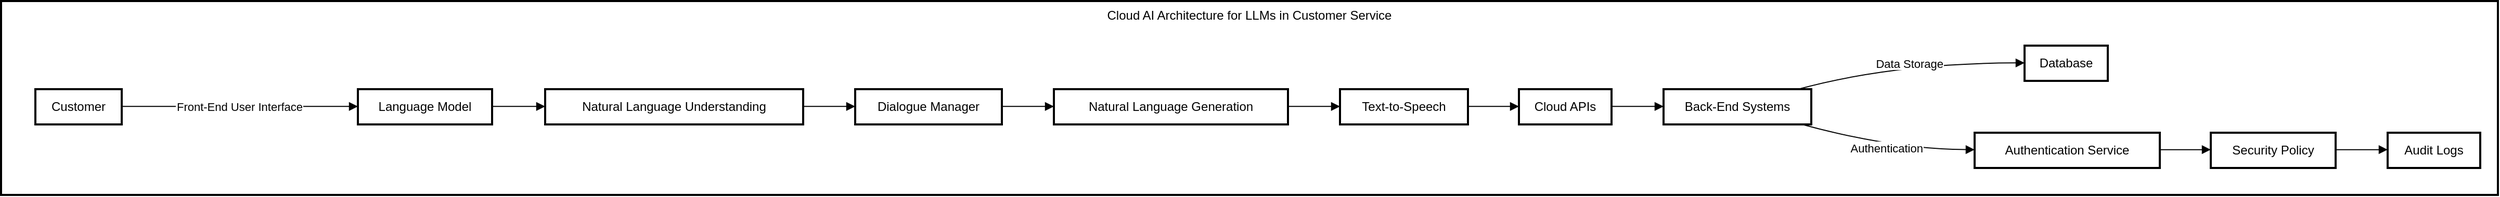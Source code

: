 <mxfile version="24.6.4" type="github">
  <diagram name="Seite-1" id="i1VIcf83R22u8SxYzgb6">
    <mxGraphModel>
      <root>
        <mxCell id="0" />
        <mxCell id="1" parent="0" />
        <mxCell id="2" value="Cloud AI Architecture for LLMs in Customer Service" style="whiteSpace=wrap;strokeWidth=2;verticalAlign=top;" vertex="1" parent="1">
          <mxGeometry width="2400" height="187" as="geometry" />
        </mxCell>
        <mxCell id="3" value="Language Model" style="whiteSpace=wrap;strokeWidth=2;" vertex="1" parent="2">
          <mxGeometry x="343" y="85" width="129" height="34" as="geometry" />
        </mxCell>
        <mxCell id="4" value="Customer" style="whiteSpace=wrap;strokeWidth=2;" vertex="1" parent="2">
          <mxGeometry x="33" y="85" width="83" height="34" as="geometry" />
        </mxCell>
        <mxCell id="5" value="Natural Language Understanding" style="whiteSpace=wrap;strokeWidth=2;" vertex="1" parent="2">
          <mxGeometry x="523" y="85" width="248" height="34" as="geometry" />
        </mxCell>
        <mxCell id="6" value="Dialogue Manager" style="whiteSpace=wrap;strokeWidth=2;" vertex="1" parent="2">
          <mxGeometry x="821" y="85" width="141" height="34" as="geometry" />
        </mxCell>
        <mxCell id="7" value="Natural Language Generation" style="whiteSpace=wrap;strokeWidth=2;" vertex="1" parent="2">
          <mxGeometry x="1012" y="85" width="225" height="34" as="geometry" />
        </mxCell>
        <mxCell id="8" value="Text-to-Speech" style="whiteSpace=wrap;strokeWidth=2;" vertex="1" parent="2">
          <mxGeometry x="1287" y="85" width="123" height="34" as="geometry" />
        </mxCell>
        <mxCell id="9" value="Cloud APIs" style="whiteSpace=wrap;strokeWidth=2;" vertex="1" parent="2">
          <mxGeometry x="1459" y="85" width="89" height="34" as="geometry" />
        </mxCell>
        <mxCell id="10" value="Back-End Systems" style="whiteSpace=wrap;strokeWidth=2;" vertex="1" parent="2">
          <mxGeometry x="1598" y="85" width="142" height="34" as="geometry" />
        </mxCell>
        <mxCell id="11" value="Database" style="whiteSpace=wrap;strokeWidth=2;" vertex="1" parent="2">
          <mxGeometry x="1945" y="43" width="80" height="34" as="geometry" />
        </mxCell>
        <mxCell id="12" value="Authentication Service" style="whiteSpace=wrap;strokeWidth=2;" vertex="1" parent="2">
          <mxGeometry x="1897" y="127" width="178" height="34" as="geometry" />
        </mxCell>
        <mxCell id="13" value="Security Policy" style="whiteSpace=wrap;strokeWidth=2;" vertex="1" parent="2">
          <mxGeometry x="2124" y="127" width="120" height="34" as="geometry" />
        </mxCell>
        <mxCell id="14" value="Audit Logs" style="whiteSpace=wrap;strokeWidth=2;" vertex="1" parent="2">
          <mxGeometry x="2294" y="127" width="89" height="34" as="geometry" />
        </mxCell>
        <mxCell id="15" value="Front-End User Interface" style="curved=1;startArrow=none;endArrow=block;exitX=1;exitY=0.49;entryX=0;entryY=0.49;" edge="1" parent="2" source="4" target="3">
          <mxGeometry relative="1" as="geometry">
            <Array as="points" />
          </mxGeometry>
        </mxCell>
        <mxCell id="16" value="" style="curved=1;startArrow=none;endArrow=block;exitX=1;exitY=0.49;entryX=0;entryY=0.49;" edge="1" parent="2" source="3" target="5">
          <mxGeometry relative="1" as="geometry">
            <Array as="points" />
          </mxGeometry>
        </mxCell>
        <mxCell id="17" value="" style="curved=1;startArrow=none;endArrow=block;exitX=1;exitY=0.49;entryX=0;entryY=0.49;" edge="1" parent="2" source="5" target="6">
          <mxGeometry relative="1" as="geometry">
            <Array as="points" />
          </mxGeometry>
        </mxCell>
        <mxCell id="18" value="" style="curved=1;startArrow=none;endArrow=block;exitX=1;exitY=0.49;entryX=0;entryY=0.49;" edge="1" parent="2" source="6" target="7">
          <mxGeometry relative="1" as="geometry">
            <Array as="points" />
          </mxGeometry>
        </mxCell>
        <mxCell id="19" value="" style="curved=1;startArrow=none;endArrow=block;exitX=1;exitY=0.49;entryX=0;entryY=0.49;" edge="1" parent="2" source="7" target="8">
          <mxGeometry relative="1" as="geometry">
            <Array as="points" />
          </mxGeometry>
        </mxCell>
        <mxCell id="20" value="" style="curved=1;startArrow=none;endArrow=block;exitX=1;exitY=0.49;entryX=0;entryY=0.49;" edge="1" parent="2" source="8" target="9">
          <mxGeometry relative="1" as="geometry">
            <Array as="points" />
          </mxGeometry>
        </mxCell>
        <mxCell id="21" value="" style="curved=1;startArrow=none;endArrow=block;exitX=1;exitY=0.49;entryX=0;entryY=0.49;" edge="1" parent="2" source="9" target="10">
          <mxGeometry relative="1" as="geometry">
            <Array as="points" />
          </mxGeometry>
        </mxCell>
        <mxCell id="22" value="Data Storage" style="curved=1;startArrow=none;endArrow=block;exitX=0.92;exitY=-0.01;entryX=0;entryY=0.49;" edge="1" parent="2" source="10" target="11">
          <mxGeometry relative="1" as="geometry">
            <Array as="points">
              <mxPoint x="1819" y="60" />
            </Array>
          </mxGeometry>
        </mxCell>
        <mxCell id="23" value="Authentication" style="curved=1;startArrow=none;endArrow=block;exitX=0.92;exitY=0.98;entryX=0;entryY=0.48;" edge="1" parent="2" source="10" target="12">
          <mxGeometry relative="1" as="geometry">
            <Array as="points">
              <mxPoint x="1819" y="143" />
            </Array>
          </mxGeometry>
        </mxCell>
        <mxCell id="24" value="" style="curved=1;startArrow=none;endArrow=block;exitX=1;exitY=0.48;entryX=0;entryY=0.48;" edge="1" parent="2" source="12" target="13">
          <mxGeometry relative="1" as="geometry">
            <Array as="points" />
          </mxGeometry>
        </mxCell>
        <mxCell id="25" value="" style="curved=1;startArrow=none;endArrow=block;exitX=1;exitY=0.48;entryX=0;entryY=0.48;" edge="1" parent="2" source="13" target="14">
          <mxGeometry relative="1" as="geometry">
            <Array as="points" />
          </mxGeometry>
        </mxCell>
      </root>
    </mxGraphModel>
  </diagram>
</mxfile>
